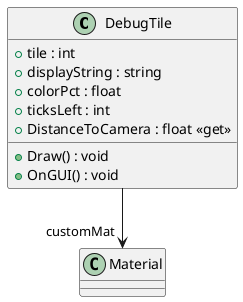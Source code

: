 @startuml
class DebugTile {
    + tile : int
    + displayString : string
    + colorPct : float
    + ticksLeft : int
    + DistanceToCamera : float <<get>>
    + Draw() : void
    + OnGUI() : void
}
DebugTile --> "customMat" Material
@enduml

